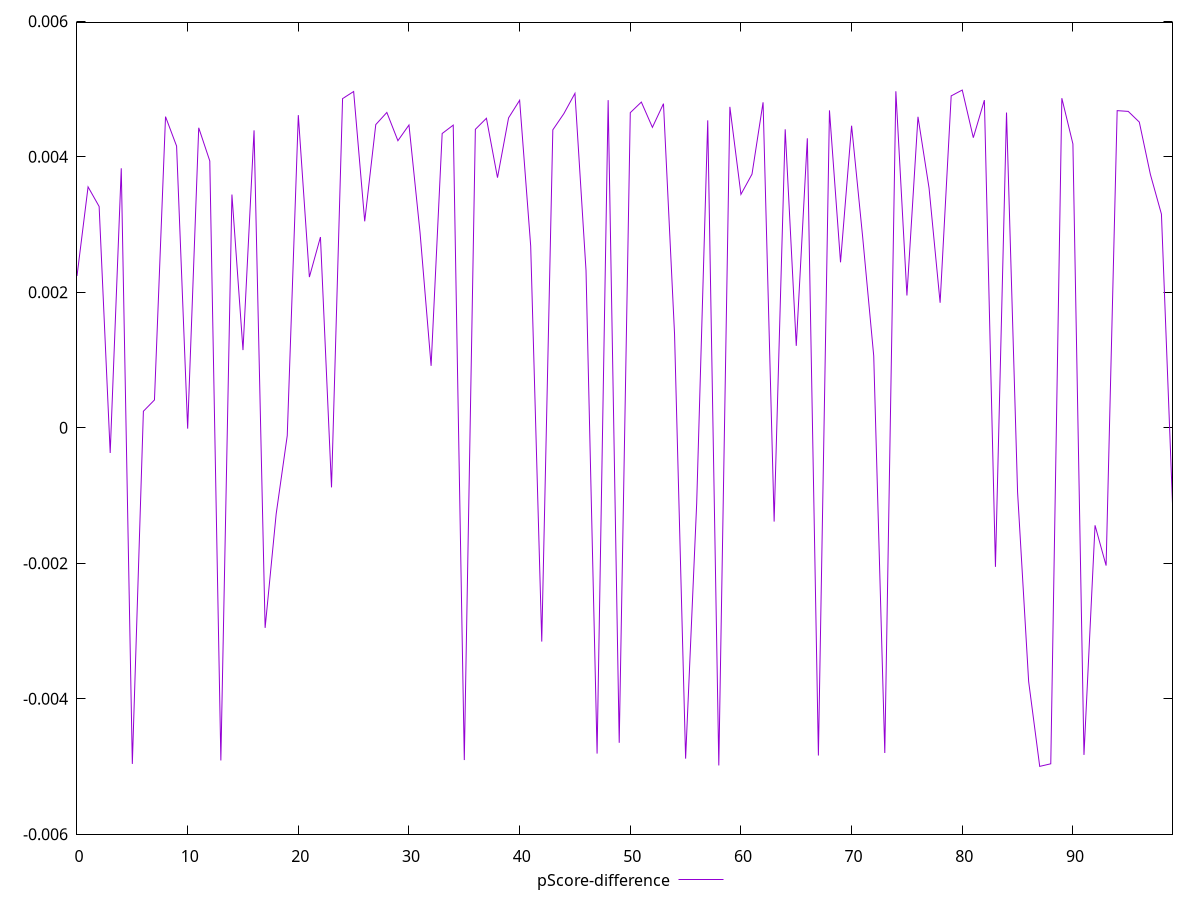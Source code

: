 reset

$pScoreDifference <<EOF
0 0.002240634692017962
1 0.003555816228395625
2 0.003266336538540471
3 -0.00037137606040538174
4 0.0038304131172003375
5 -0.004961399072378914
6 0.00024460436398954233
7 0.0004110954703830938
8 0.00459259173605131
9 0.004157571745161959
10 -0.000013096249144806116
11 0.004427971814834453
12 0.003938467721078864
13 -0.004909944596653726
14 0.003442899512140607
15 0.0011470466142698976
16 0.004390216809218805
17 -0.0029531965150148
18 -0.0012709852529136922
19 -0.00011563275024062403
20 0.004614883746172915
21 0.002224565023502434
22 0.0028152302951222063
23 -0.000879103331199782
24 0.004858836831443836
25 0.0049634562780270786
26 0.003047466656710074
27 0.004475095242478133
28 0.0046543395585706415
29 0.004237301860723686
30 0.0044691510821971425
31 0.002882667657896687
32 0.0009141606302355276
33 0.004343469400803657
34 0.004467369131659793
35 -0.004904060926552933
36 0.004405332913972493
37 0.004568655164188029
38 0.00369194681736007
39 0.004574087044057595
40 0.0048338579055484665
41 0.0026819916247663445
42 -0.0031554359244690966
43 0.004397488990711351
44 0.004637420695898231
45 0.004936146167668909
46 0.0023201147775044895
47 -0.004808435204333494
48 0.004836017347177868
49 -0.004649049578101638
50 0.004651279204210712
51 0.004807456071162286
52 0.004434653068789762
53 0.004783963379660139
54 0.0013820828964421494
55 -0.004883079980583682
56 -0.0011177041557179912
57 0.004537585341859107
58 -0.004984007642813704
59 0.004737049892251544
60 0.0034453758595939243
61 0.0037435463311717987
62 0.004803893386612246
63 -0.0013842166545031676
64 0.0044056211250023125
65 0.0012097746635898465
66 0.004273034084906979
67 -0.004836992752291991
68 0.004685463210607699
69 0.0024422085155589857
70 0.004458857097089264
71 0.0028161968154313266
72 0.0010601703613641877
73 -0.004800028604977524
74 0.004966879191849238
75 0.0019529794804902245
76 0.004590448305790251
77 0.0035383119594610823
78 0.0018456003905343854
79 0.004898852787184271
80 0.004985054203232697
81 0.004281969536934049
82 0.004836176649378854
83 -0.002052745422426283
84 0.0046529001788591096
85 -0.0009502217210569652
86 -0.003744108719137995
87 -0.00499748421934143
88 -0.004959276288747261
89 0.004864548234809307
90 0.00418978425779315
91 -0.004828302260553419
92 -0.0014395585426719704
93 -0.00203377978392405
94 0.0046811855282155035
95 0.004669977238316414
96 0.00451234331771333
97 0.0037409488573144634
98 0.003153814643069075
99 -0.0011177041557179912
EOF

set key outside below
set xrange [0:99]
set yrange [-0.00599748421934143:0.005985054203232697]
set trange [-0.00599748421934143:0.005985054203232697]
set terminal svg size 640, 500 enhanced background rgb 'white'
set output "report_00026_2021-02-22T21:38:55.199Z/interactive/samples/pages+cached+noadtech+nomedia/pScore-difference/values.svg"

plot $pScoreDifference title "pScore-difference" with line

reset
